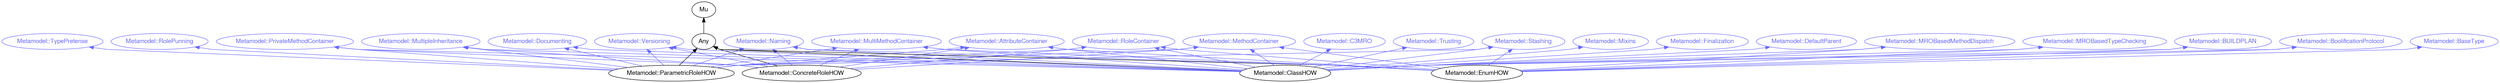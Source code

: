 digraph "perl6-type-graph" {
    rankdir=BT;
    splines=polyline;
    overlap=false; 
    // Types
    "Metamodel::MethodContainer" [color="#6666FF", fontcolor="#6666FF", href="/type/Metamodel::MethodContainer", fontname="FreeSans"];
    "Mu" [color="#000000", fontcolor="#000000", href="/type/Mu", fontname="FreeSans"];
    "Any" [color="#000000", fontcolor="#000000", href="/type/Any", fontname="FreeSans"];
    "Metamodel::Naming" [color="#6666FF", fontcolor="#6666FF", href="/type/Metamodel::Naming", fontname="FreeSans"];
    "Metamodel::Versioning" [color="#6666FF", fontcolor="#6666FF", href="/type/Metamodel::Versioning", fontname="FreeSans"];
    "Metamodel::PrivateMethodContainer" [color="#6666FF", fontcolor="#6666FF", href="/type/Metamodel::PrivateMethodContainer", fontname="FreeSans"];
    "Metamodel::MultiMethodContainer" [color="#6666FF", fontcolor="#6666FF", href="/type/Metamodel::MultiMethodContainer", fontname="FreeSans"];
    "Metamodel::AttributeContainer" [color="#6666FF", fontcolor="#6666FF", href="/type/Metamodel::AttributeContainer", fontname="FreeSans"];
    "Metamodel::RoleContainer" [color="#6666FF", fontcolor="#6666FF", href="/type/Metamodel::RoleContainer", fontname="FreeSans"];
    "Metamodel::MultipleInheritance" [color="#6666FF", fontcolor="#6666FF", href="/type/Metamodel::MultipleInheritance", fontname="FreeSans"];
    "Metamodel::ConcreteRoleHOW" [color="#000000", fontcolor="#000000", href="/type/Metamodel::ConcreteRoleHOW", fontname="FreeSans"];
    "Metamodel::Documenting" [color="#6666FF", fontcolor="#6666FF", href="/type/Metamodel::Documenting", fontname="FreeSans"];
    "Metamodel::Stashing" [color="#6666FF", fontcolor="#6666FF", href="/type/Metamodel::Stashing", fontname="FreeSans"];
    "Metamodel::Finalization" [color="#6666FF", fontcolor="#6666FF", href="/type/Metamodel::Finalization", fontname="FreeSans"];
    "Metamodel::DefaultParent" [color="#6666FF", fontcolor="#6666FF", href="/type/Metamodel::DefaultParent", fontname="FreeSans"];
    "Metamodel::C3MRO" [color="#6666FF", fontcolor="#6666FF", href="/type/Metamodel::C3MRO", fontname="FreeSans"];
    "Metamodel::MROBasedMethodDispatch" [color="#6666FF", fontcolor="#6666FF", href="/type/Metamodel::MROBasedMethodDispatch", fontname="FreeSans"];
    "Metamodel::MROBasedTypeChecking" [color="#6666FF", fontcolor="#6666FF", href="/type/Metamodel::MROBasedTypeChecking", fontname="FreeSans"];
    "Metamodel::Trusting" [color="#6666FF", fontcolor="#6666FF", href="/type/Metamodel::Trusting", fontname="FreeSans"];
    "Metamodel::BUILDPLAN" [color="#6666FF", fontcolor="#6666FF", href="/type/Metamodel::BUILDPLAN", fontname="FreeSans"];
    "Metamodel::Mixins" [color="#6666FF", fontcolor="#6666FF", href="/type/Metamodel::Mixins", fontname="FreeSans"];
    "Metamodel::BoolificationProtocol" [color="#6666FF", fontcolor="#6666FF", href="/type/Metamodel::BoolificationProtocol", fontname="FreeSans"];
    "Metamodel::ClassHOW" [color="#000000", fontcolor="#000000", href="/type/Metamodel::ClassHOW", fontname="FreeSans"];
    "Metamodel::TypePretense" [color="#6666FF", fontcolor="#6666FF", href="/type/Metamodel::TypePretense", fontname="FreeSans"];
    "Metamodel::RolePunning" [color="#6666FF", fontcolor="#6666FF", href="/type/Metamodel::RolePunning", fontname="FreeSans"];
    "Metamodel::ParametricRoleHOW" [color="#000000", fontcolor="#000000", href="/type/Metamodel::ParametricRoleHOW", fontname="FreeSans"];
    "Metamodel::BaseType" [color="#6666FF", fontcolor="#6666FF", href="/type/Metamodel::BaseType", fontname="FreeSans"];
    "Metamodel::EnumHOW" [color="#000000", fontcolor="#000000", href="/type/Metamodel::EnumHOW", fontname="FreeSans"];

    // Superclasses
    "Any" -> "Mu" [color="#000000"];
    "Metamodel::ConcreteRoleHOW" -> "Any" [color="#000000"];
    "Metamodel::ClassHOW" -> "Any" [color="#000000"];
    "Metamodel::ParametricRoleHOW" -> "Any" [color="#000000"];
    "Metamodel::EnumHOW" -> "Any" [color="#000000"];

    // Roles
    "Metamodel::ConcreteRoleHOW" -> "Metamodel::Naming" [color="#6666FF"];
    "Metamodel::ConcreteRoleHOW" -> "Metamodel::Versioning" [color="#6666FF"];
    "Metamodel::ConcreteRoleHOW" -> "Metamodel::PrivateMethodContainer" [color="#6666FF"];
    "Metamodel::ConcreteRoleHOW" -> "Metamodel::MethodContainer" [color="#6666FF"];
    "Metamodel::ConcreteRoleHOW" -> "Metamodel::MultiMethodContainer" [color="#6666FF"];
    "Metamodel::ConcreteRoleHOW" -> "Metamodel::AttributeContainer" [color="#6666FF"];
    "Metamodel::ConcreteRoleHOW" -> "Metamodel::RoleContainer" [color="#6666FF"];
    "Metamodel::ConcreteRoleHOW" -> "Metamodel::MultipleInheritance" [color="#6666FF"];
    "Metamodel::ClassHOW" -> "Metamodel::Naming" [color="#6666FF"];
    "Metamodel::ClassHOW" -> "Metamodel::Documenting" [color="#6666FF"];
    "Metamodel::ClassHOW" -> "Metamodel::Versioning" [color="#6666FF"];
    "Metamodel::ClassHOW" -> "Metamodel::Stashing" [color="#6666FF"];
    "Metamodel::ClassHOW" -> "Metamodel::AttributeContainer" [color="#6666FF"];
    "Metamodel::ClassHOW" -> "Metamodel::Finalization" [color="#6666FF"];
    "Metamodel::ClassHOW" -> "Metamodel::MethodContainer" [color="#6666FF"];
    "Metamodel::ClassHOW" -> "Metamodel::PrivateMethodContainer" [color="#6666FF"];
    "Metamodel::ClassHOW" -> "Metamodel::MultiMethodContainer" [color="#6666FF"];
    "Metamodel::ClassHOW" -> "Metamodel::RoleContainer" [color="#6666FF"];
    "Metamodel::ClassHOW" -> "Metamodel::MultipleInheritance" [color="#6666FF"];
    "Metamodel::ClassHOW" -> "Metamodel::DefaultParent" [color="#6666FF"];
    "Metamodel::ClassHOW" -> "Metamodel::C3MRO" [color="#6666FF"];
    "Metamodel::ClassHOW" -> "Metamodel::MROBasedMethodDispatch" [color="#6666FF"];
    "Metamodel::ClassHOW" -> "Metamodel::MROBasedTypeChecking" [color="#6666FF"];
    "Metamodel::ClassHOW" -> "Metamodel::Trusting" [color="#6666FF"];
    "Metamodel::ClassHOW" -> "Metamodel::BUILDPLAN" [color="#6666FF"];
    "Metamodel::ClassHOW" -> "Metamodel::Mixins" [color="#6666FF"];
    "Metamodel::ClassHOW" -> "Metamodel::BoolificationProtocol" [color="#6666FF"];
    "Metamodel::ParametricRoleHOW" -> "Metamodel::Naming" [color="#6666FF"];
    "Metamodel::ParametricRoleHOW" -> "Metamodel::Documenting" [color="#6666FF"];
    "Metamodel::ParametricRoleHOW" -> "Metamodel::Versioning" [color="#6666FF"];
    "Metamodel::ParametricRoleHOW" -> "Metamodel::MethodContainer" [color="#6666FF"];
    "Metamodel::ParametricRoleHOW" -> "Metamodel::PrivateMethodContainer" [color="#6666FF"];
    "Metamodel::ParametricRoleHOW" -> "Metamodel::MultiMethodContainer" [color="#6666FF"];
    "Metamodel::ParametricRoleHOW" -> "Metamodel::AttributeContainer" [color="#6666FF"];
    "Metamodel::ParametricRoleHOW" -> "Metamodel::RoleContainer" [color="#6666FF"];
    "Metamodel::ParametricRoleHOW" -> "Metamodel::MultipleInheritance" [color="#6666FF"];
    "Metamodel::ParametricRoleHOW" -> "Metamodel::Stashing" [color="#6666FF"];
    "Metamodel::ParametricRoleHOW" -> "Metamodel::TypePretense" [color="#6666FF"];
    "Metamodel::ParametricRoleHOW" -> "Metamodel::RolePunning" [color="#6666FF"];
    "Metamodel::EnumHOW" -> "Metamodel::Naming" [color="#6666FF"];
    "Metamodel::EnumHOW" -> "Metamodel::Stashing" [color="#6666FF"];
    "Metamodel::EnumHOW" -> "Metamodel::AttributeContainer" [color="#6666FF"];
    "Metamodel::EnumHOW" -> "Metamodel::MethodContainer" [color="#6666FF"];
    "Metamodel::EnumHOW" -> "Metamodel::MultiMethodContainer" [color="#6666FF"];
    "Metamodel::EnumHOW" -> "Metamodel::RoleContainer" [color="#6666FF"];
    "Metamodel::EnumHOW" -> "Metamodel::BaseType" [color="#6666FF"];
    "Metamodel::EnumHOW" -> "Metamodel::MROBasedMethodDispatch" [color="#6666FF"];
    "Metamodel::EnumHOW" -> "Metamodel::MROBasedTypeChecking" [color="#6666FF"];
    "Metamodel::EnumHOW" -> "Metamodel::BUILDPLAN" [color="#6666FF"];
    "Metamodel::EnumHOW" -> "Metamodel::BoolificationProtocol" [color="#6666FF"];
}
